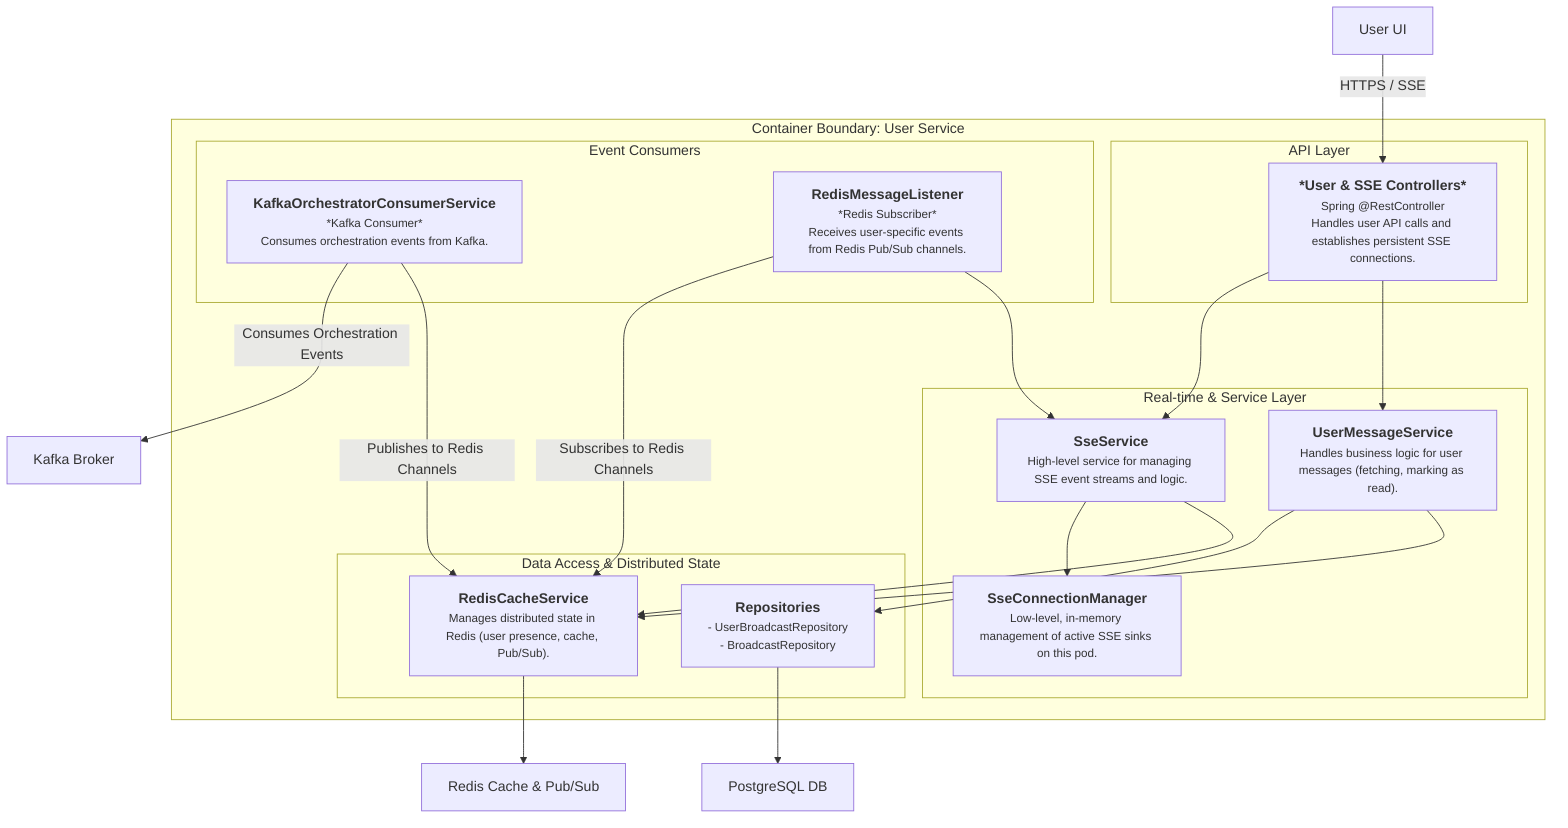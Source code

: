 graph TD
    subgraph "Container Boundary: User Service"
        direction LR

        subgraph "API Layer"
            UserControllers["<div style='font-weight:bold'>*User & SSE Controllers*</div><div style='font-size: smaller;'>Spring @RestController</div><div style='font-size: smaller;'>Handles user API calls and establishes persistent SSE connections.</div>"]
        end

        subgraph "Real-time & Service Layer"
            SseService["<div style='font-weight:bold'>SseService</div><div style='font-size: smaller;'>High-level service for managing SSE event streams and logic.</div>"]
            SseManager["<div style='font-weight:bold'>SseConnectionManager</div><div style='font-size: smaller;'>Low-level, in-memory management of active SSE sinks on this pod.</div>"]
            UserMessageService["<div style='font-weight:bold'>UserMessageService</div><div style='font-size: smaller;'>Handles business logic for user messages (fetching, marking as read).</div>"]
        end
        
        subgraph "Event Consumers"
            Orchestrator["<div style='font-weight:bold'>KafkaOrchestratorConsumerService</div><div style='font-size: smaller;'>*Kafka Consumer*<br/>Consumes orchestration events from Kafka.</div>"]
            RedisListener["<div style='font-weight:bold'>RedisMessageListener</div><div style='font-size: smaller;'>*Redis Subscriber*<br/>Receives user-specific events from Redis Pub/Sub channels.</div>"]
        end

        subgraph "Data Access & Distributed State"
            Repositories["<div style='font-weight:bold'>Repositories</div><div style='font-size: smaller;'>- UserBroadcastRepository<br/>- BroadcastRepository</div>"]
            RedisManager["<div style='font-weight:bold'>RedisCacheService</div><div style='font-size: smaller;'>Manages distributed state in Redis (user presence, cache, Pub/Sub).</div>"]
        end
    end

    %% External Systems
    UserUI[User UI]
    Kafka[Kafka Broker]
    Postgres[PostgreSQL DB]
    Redis[Redis Cache & Pub/Sub]
    
    %% Relationships
    UserUI -- "HTTPS / SSE" --> UserControllers
    UserControllers --> SseService
    UserControllers --> UserMessageService
    
    SseService --> SseManager
    SseService --> RedisManager
    UserMessageService --> Repositories
    UserMessageService --> RedisManager

    Orchestrator -- "Consumes Orchestration Events" --> Kafka
    Orchestrator -- "Publishes to Redis Channels" --> RedisManager
    
    RedisListener -- "Subscribes to Redis Channels" --> RedisManager
    RedisListener --> SseService
    
    Repositories --> Postgres
    RedisManager --> Redis